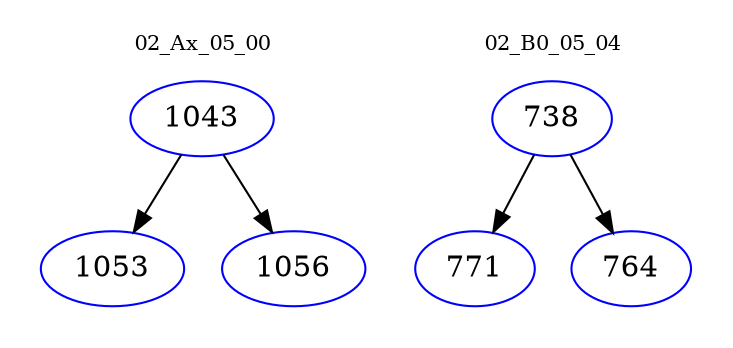 digraph{
subgraph cluster_0 {
color = white
label = "02_Ax_05_00";
fontsize=10;
T0_1043 [label="1043", color="blue"]
T0_1043 -> T0_1053 [color="black"]
T0_1053 [label="1053", color="blue"]
T0_1043 -> T0_1056 [color="black"]
T0_1056 [label="1056", color="blue"]
}
subgraph cluster_1 {
color = white
label = "02_B0_05_04";
fontsize=10;
T1_738 [label="738", color="blue"]
T1_738 -> T1_771 [color="black"]
T1_771 [label="771", color="blue"]
T1_738 -> T1_764 [color="black"]
T1_764 [label="764", color="blue"]
}
}
